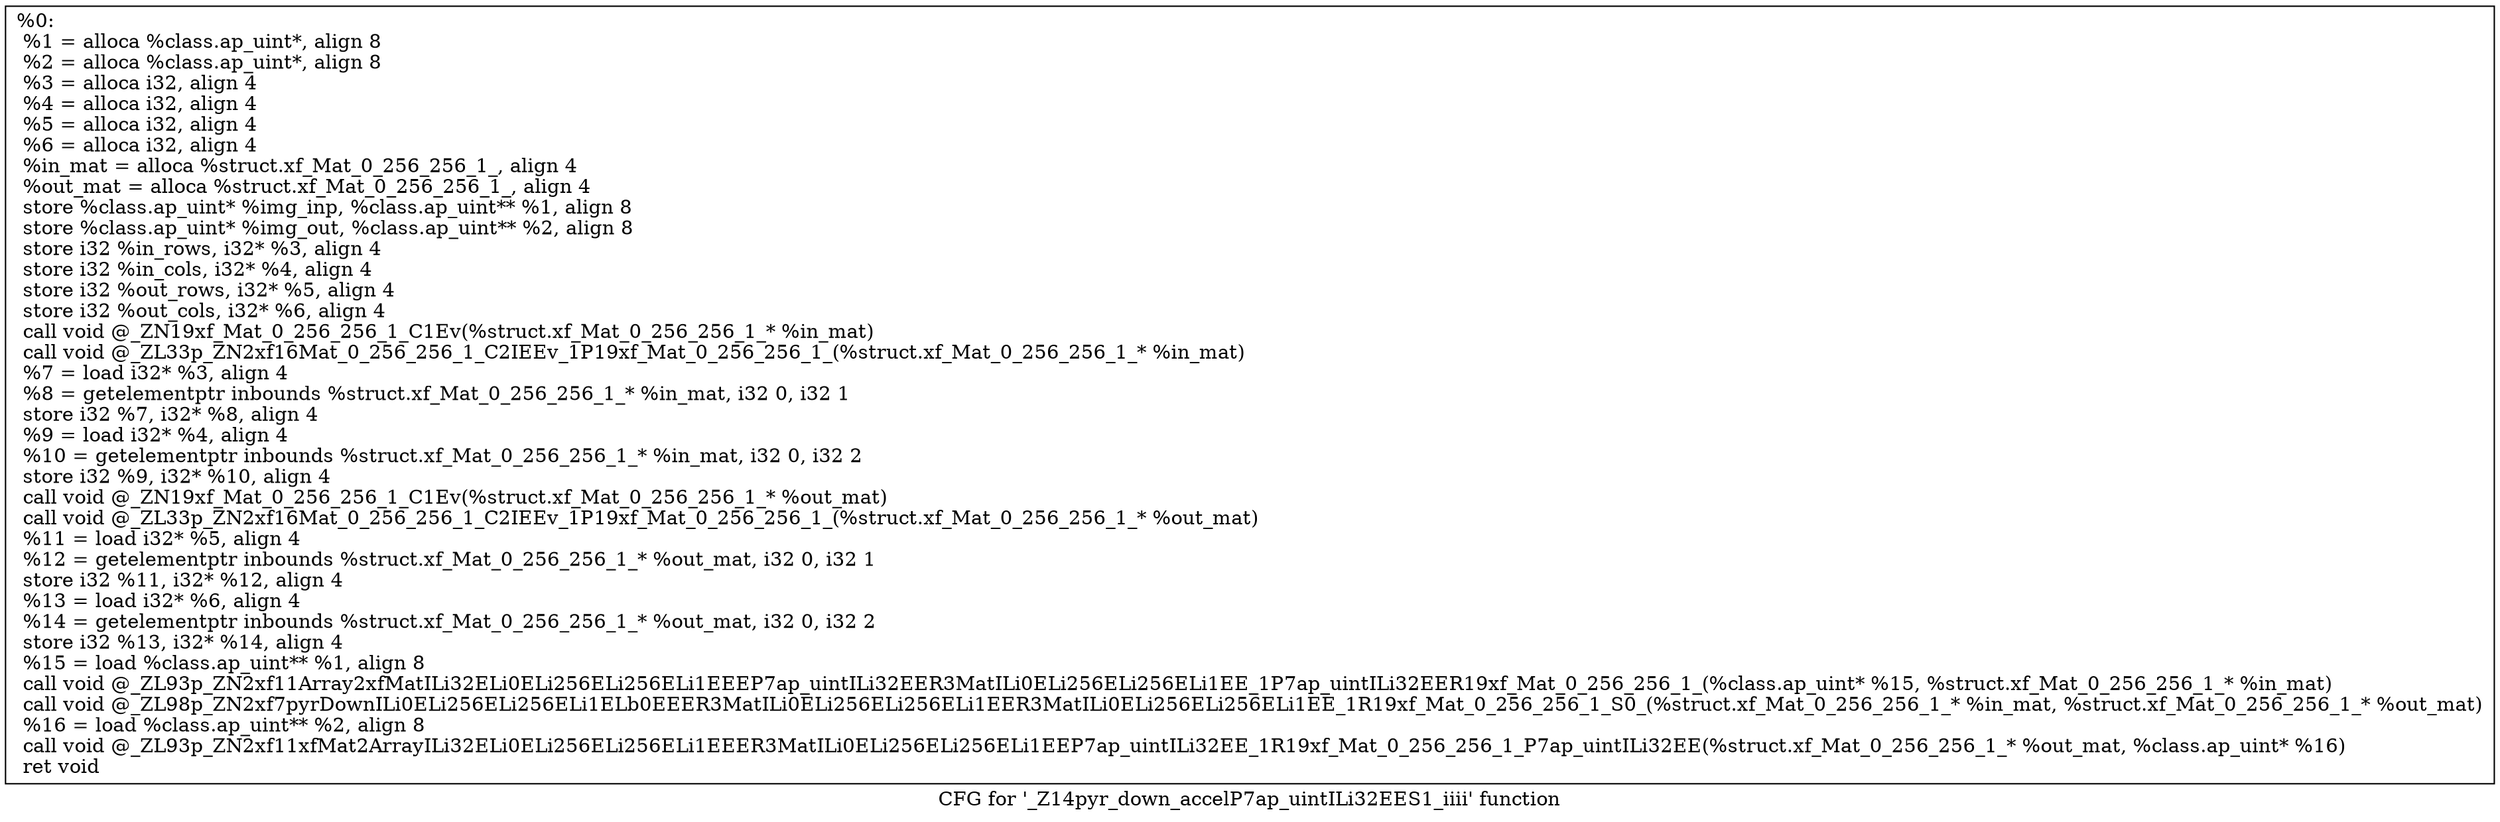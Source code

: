 digraph "CFG for '_Z14pyr_down_accelP7ap_uintILi32EES1_iiii' function" {
	label="CFG for '_Z14pyr_down_accelP7ap_uintILi32EES1_iiii' function";

	Node0x30c8eb0 [shape=record,label="{%0:\l  %1 = alloca %class.ap_uint*, align 8\l  %2 = alloca %class.ap_uint*, align 8\l  %3 = alloca i32, align 4\l  %4 = alloca i32, align 4\l  %5 = alloca i32, align 4\l  %6 = alloca i32, align 4\l  %in_mat = alloca %struct.xf_Mat_0_256_256_1_, align 4\l  %out_mat = alloca %struct.xf_Mat_0_256_256_1_, align 4\l  store %class.ap_uint* %img_inp, %class.ap_uint** %1, align 8\l  store %class.ap_uint* %img_out, %class.ap_uint** %2, align 8\l  store i32 %in_rows, i32* %3, align 4\l  store i32 %in_cols, i32* %4, align 4\l  store i32 %out_rows, i32* %5, align 4\l  store i32 %out_cols, i32* %6, align 4\l  call void @_ZN19xf_Mat_0_256_256_1_C1Ev(%struct.xf_Mat_0_256_256_1_* %in_mat)\l  call void @_ZL33p_ZN2xf16Mat_0_256_256_1_C2IEEv_1P19xf_Mat_0_256_256_1_(%struct.xf_Mat_0_256_256_1_* %in_mat)\l  %7 = load i32* %3, align 4\l  %8 = getelementptr inbounds %struct.xf_Mat_0_256_256_1_* %in_mat, i32 0, i32 1\l  store i32 %7, i32* %8, align 4\l  %9 = load i32* %4, align 4\l  %10 = getelementptr inbounds %struct.xf_Mat_0_256_256_1_* %in_mat, i32 0, i32 2\l  store i32 %9, i32* %10, align 4\l  call void @_ZN19xf_Mat_0_256_256_1_C1Ev(%struct.xf_Mat_0_256_256_1_* %out_mat)\l  call void @_ZL33p_ZN2xf16Mat_0_256_256_1_C2IEEv_1P19xf_Mat_0_256_256_1_(%struct.xf_Mat_0_256_256_1_* %out_mat)\l  %11 = load i32* %5, align 4\l  %12 = getelementptr inbounds %struct.xf_Mat_0_256_256_1_* %out_mat, i32 0, i32 1\l  store i32 %11, i32* %12, align 4\l  %13 = load i32* %6, align 4\l  %14 = getelementptr inbounds %struct.xf_Mat_0_256_256_1_* %out_mat, i32 0, i32 2\l  store i32 %13, i32* %14, align 4\l  %15 = load %class.ap_uint** %1, align 8\l  call void @_ZL93p_ZN2xf11Array2xfMatILi32ELi0ELi256ELi256ELi1EEEP7ap_uintILi32EER3MatILi0ELi256ELi256ELi1EE_1P7ap_uintILi32EER19xf_Mat_0_256_256_1_(%class.ap_uint* %15, %struct.xf_Mat_0_256_256_1_* %in_mat)\l  call void @_ZL98p_ZN2xf7pyrDownILi0ELi256ELi256ELi1ELb0EEER3MatILi0ELi256ELi256ELi1EER3MatILi0ELi256ELi256ELi1EE_1R19xf_Mat_0_256_256_1_S0_(%struct.xf_Mat_0_256_256_1_* %in_mat, %struct.xf_Mat_0_256_256_1_* %out_mat)\l  %16 = load %class.ap_uint** %2, align 8\l  call void @_ZL93p_ZN2xf11xfMat2ArrayILi32ELi0ELi256ELi256ELi1EEER3MatILi0ELi256ELi256ELi1EEP7ap_uintILi32EE_1R19xf_Mat_0_256_256_1_P7ap_uintILi32EE(%struct.xf_Mat_0_256_256_1_* %out_mat, %class.ap_uint* %16)\l  ret void\l}"];
}
